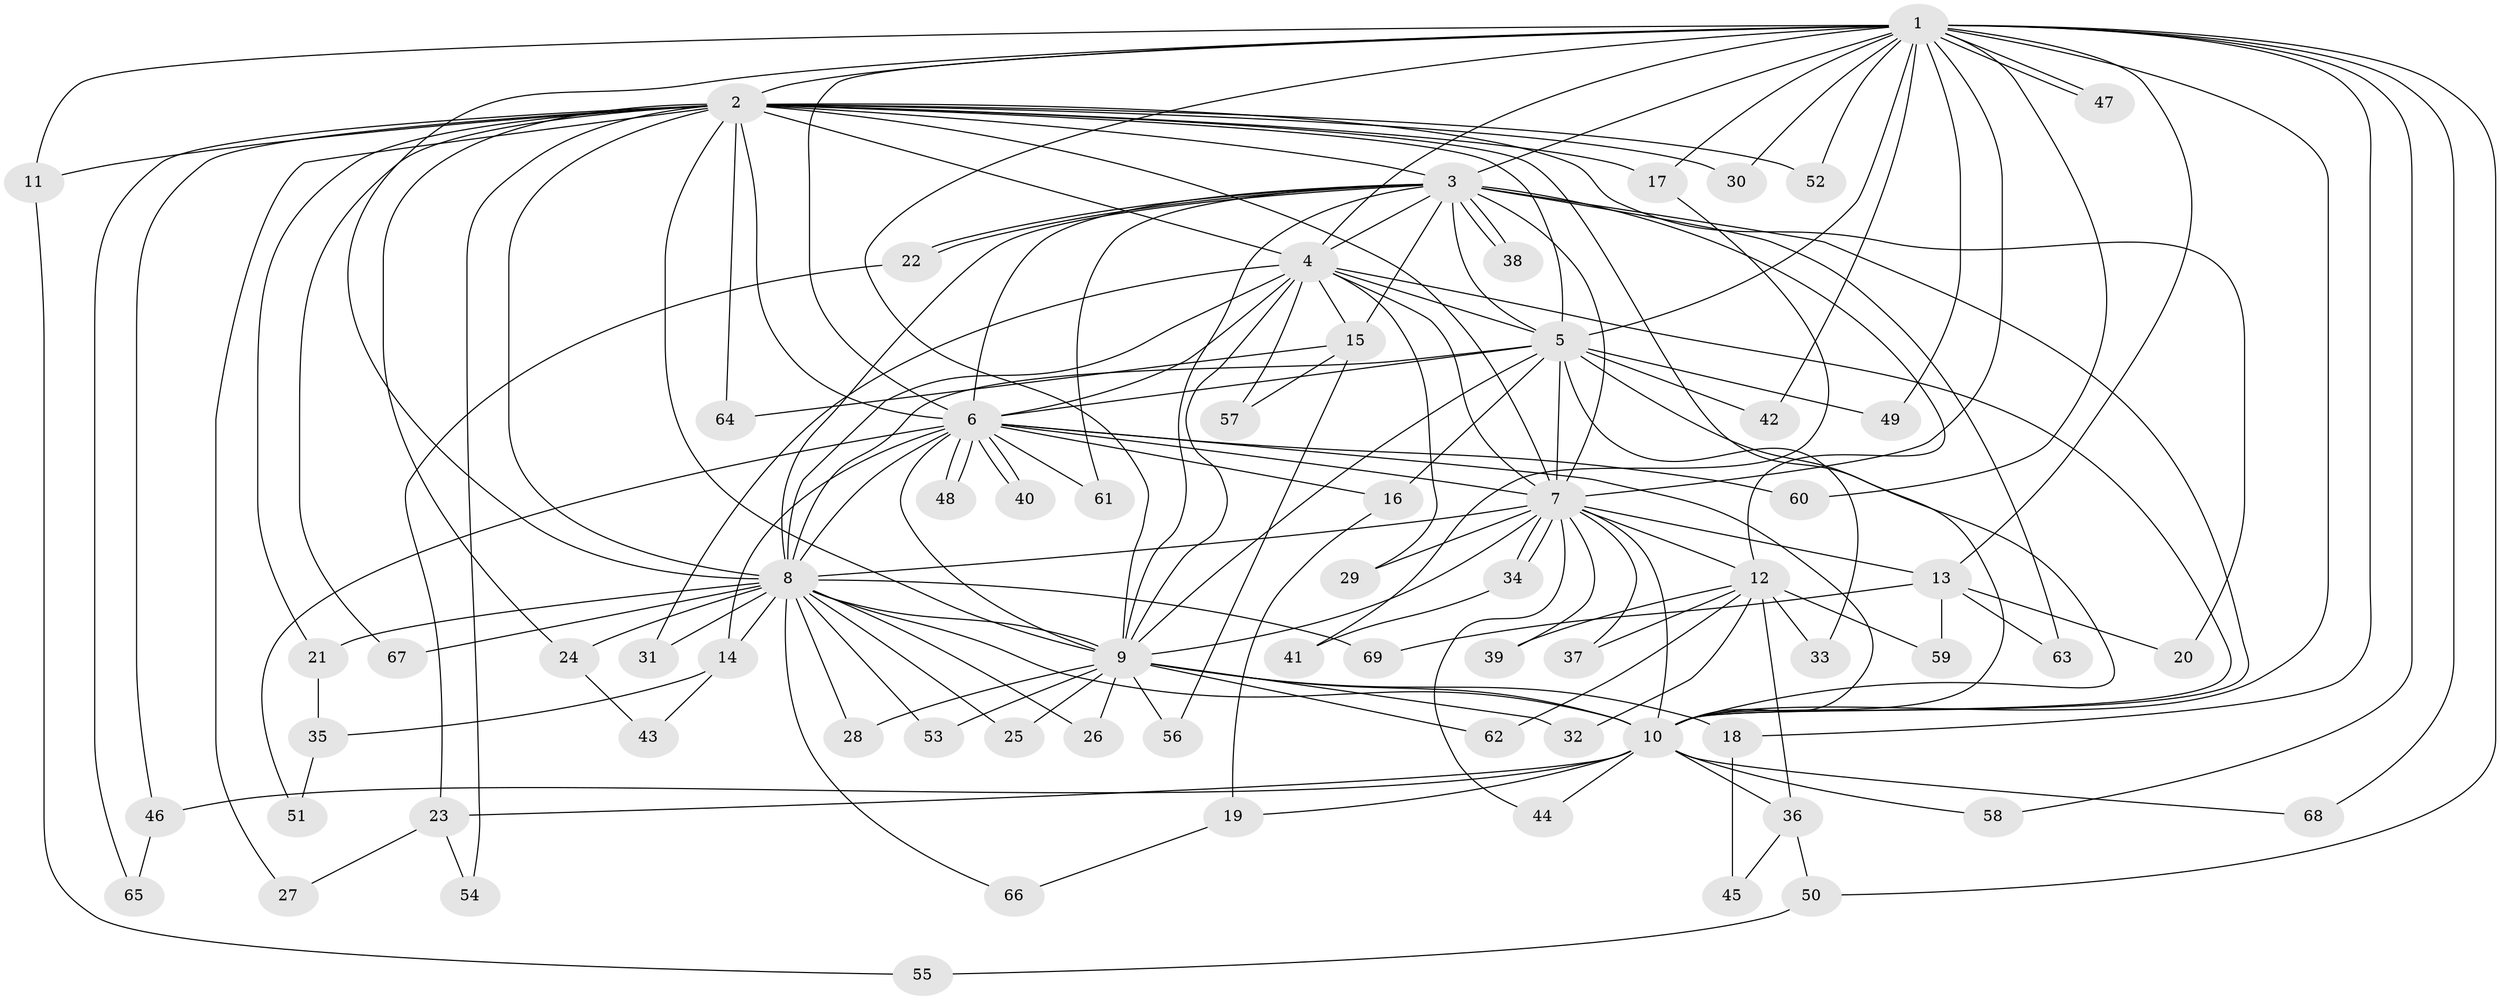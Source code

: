 // coarse degree distribution, {18: 0.046511627906976744, 15: 0.023255813953488372, 9: 0.023255813953488372, 11: 0.06976744186046512, 10: 0.023255813953488372, 3: 0.09302325581395349, 4: 0.046511627906976744, 5: 0.046511627906976744, 2: 0.5116279069767442, 1: 0.11627906976744186}
// Generated by graph-tools (version 1.1) at 2025/49/03/04/25 22:49:18]
// undirected, 69 vertices, 163 edges
graph export_dot {
  node [color=gray90,style=filled];
  1;
  2;
  3;
  4;
  5;
  6;
  7;
  8;
  9;
  10;
  11;
  12;
  13;
  14;
  15;
  16;
  17;
  18;
  19;
  20;
  21;
  22;
  23;
  24;
  25;
  26;
  27;
  28;
  29;
  30;
  31;
  32;
  33;
  34;
  35;
  36;
  37;
  38;
  39;
  40;
  41;
  42;
  43;
  44;
  45;
  46;
  47;
  48;
  49;
  50;
  51;
  52;
  53;
  54;
  55;
  56;
  57;
  58;
  59;
  60;
  61;
  62;
  63;
  64;
  65;
  66;
  67;
  68;
  69;
  1 -- 2;
  1 -- 3;
  1 -- 4;
  1 -- 5;
  1 -- 6;
  1 -- 7;
  1 -- 8;
  1 -- 9;
  1 -- 10;
  1 -- 11;
  1 -- 13;
  1 -- 17;
  1 -- 18;
  1 -- 30;
  1 -- 42;
  1 -- 47;
  1 -- 47;
  1 -- 49;
  1 -- 50;
  1 -- 52;
  1 -- 58;
  1 -- 60;
  1 -- 68;
  2 -- 3;
  2 -- 4;
  2 -- 5;
  2 -- 6;
  2 -- 7;
  2 -- 8;
  2 -- 9;
  2 -- 10;
  2 -- 11;
  2 -- 17;
  2 -- 20;
  2 -- 21;
  2 -- 24;
  2 -- 27;
  2 -- 30;
  2 -- 46;
  2 -- 52;
  2 -- 54;
  2 -- 64;
  2 -- 65;
  2 -- 67;
  3 -- 4;
  3 -- 5;
  3 -- 6;
  3 -- 7;
  3 -- 8;
  3 -- 9;
  3 -- 10;
  3 -- 12;
  3 -- 15;
  3 -- 22;
  3 -- 22;
  3 -- 38;
  3 -- 38;
  3 -- 61;
  3 -- 63;
  4 -- 5;
  4 -- 6;
  4 -- 7;
  4 -- 8;
  4 -- 9;
  4 -- 10;
  4 -- 15;
  4 -- 29;
  4 -- 31;
  4 -- 57;
  5 -- 6;
  5 -- 7;
  5 -- 8;
  5 -- 9;
  5 -- 10;
  5 -- 16;
  5 -- 33;
  5 -- 42;
  5 -- 49;
  6 -- 7;
  6 -- 8;
  6 -- 9;
  6 -- 10;
  6 -- 14;
  6 -- 16;
  6 -- 40;
  6 -- 40;
  6 -- 48;
  6 -- 48;
  6 -- 51;
  6 -- 60;
  6 -- 61;
  7 -- 8;
  7 -- 9;
  7 -- 10;
  7 -- 12;
  7 -- 13;
  7 -- 29;
  7 -- 34;
  7 -- 34;
  7 -- 37;
  7 -- 39;
  7 -- 44;
  8 -- 9;
  8 -- 10;
  8 -- 14;
  8 -- 21;
  8 -- 24;
  8 -- 25;
  8 -- 26;
  8 -- 28;
  8 -- 31;
  8 -- 53;
  8 -- 66;
  8 -- 67;
  8 -- 69;
  9 -- 10;
  9 -- 18;
  9 -- 25;
  9 -- 26;
  9 -- 28;
  9 -- 32;
  9 -- 53;
  9 -- 56;
  9 -- 62;
  10 -- 19;
  10 -- 23;
  10 -- 36;
  10 -- 44;
  10 -- 46;
  10 -- 58;
  10 -- 68;
  11 -- 55;
  12 -- 32;
  12 -- 33;
  12 -- 36;
  12 -- 37;
  12 -- 39;
  12 -- 59;
  12 -- 62;
  13 -- 20;
  13 -- 59;
  13 -- 63;
  13 -- 69;
  14 -- 35;
  14 -- 43;
  15 -- 56;
  15 -- 57;
  15 -- 64;
  16 -- 19;
  17 -- 41;
  18 -- 45;
  19 -- 66;
  21 -- 35;
  22 -- 23;
  23 -- 27;
  23 -- 54;
  24 -- 43;
  34 -- 41;
  35 -- 51;
  36 -- 45;
  36 -- 50;
  46 -- 65;
  50 -- 55;
}
